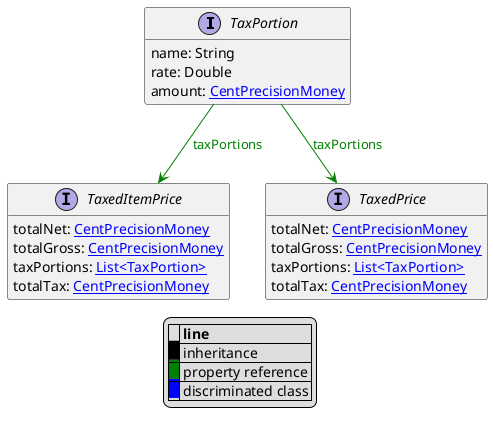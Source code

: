 @startuml

hide empty fields
hide empty methods
legend
|= |= line |
|<back:black>   </back>| inheritance |
|<back:green>   </back>| property reference |
|<back:blue>   </back>| discriminated class |
endlegend
interface TaxPortion [[TaxPortion.svg]]  {
    name: String
    rate: Double
    amount: [[CentPrecisionMoney.svg CentPrecisionMoney]]
}



interface TaxedItemPrice [[TaxedItemPrice.svg]]  {
    totalNet: [[CentPrecisionMoney.svg CentPrecisionMoney]]
    totalGross: [[CentPrecisionMoney.svg CentPrecisionMoney]]
    taxPortions: [[TaxPortion.svg List<TaxPortion>]]
    totalTax: [[CentPrecisionMoney.svg CentPrecisionMoney]]
}
interface TaxedPrice [[TaxedPrice.svg]]  {
    totalNet: [[CentPrecisionMoney.svg CentPrecisionMoney]]
    totalGross: [[CentPrecisionMoney.svg CentPrecisionMoney]]
    taxPortions: [[TaxPortion.svg List<TaxPortion>]]
    totalTax: [[CentPrecisionMoney.svg CentPrecisionMoney]]
}

TaxPortion --> TaxedItemPrice #green;text:green : "taxPortions"
TaxPortion --> TaxedPrice #green;text:green : "taxPortions"
@enduml
